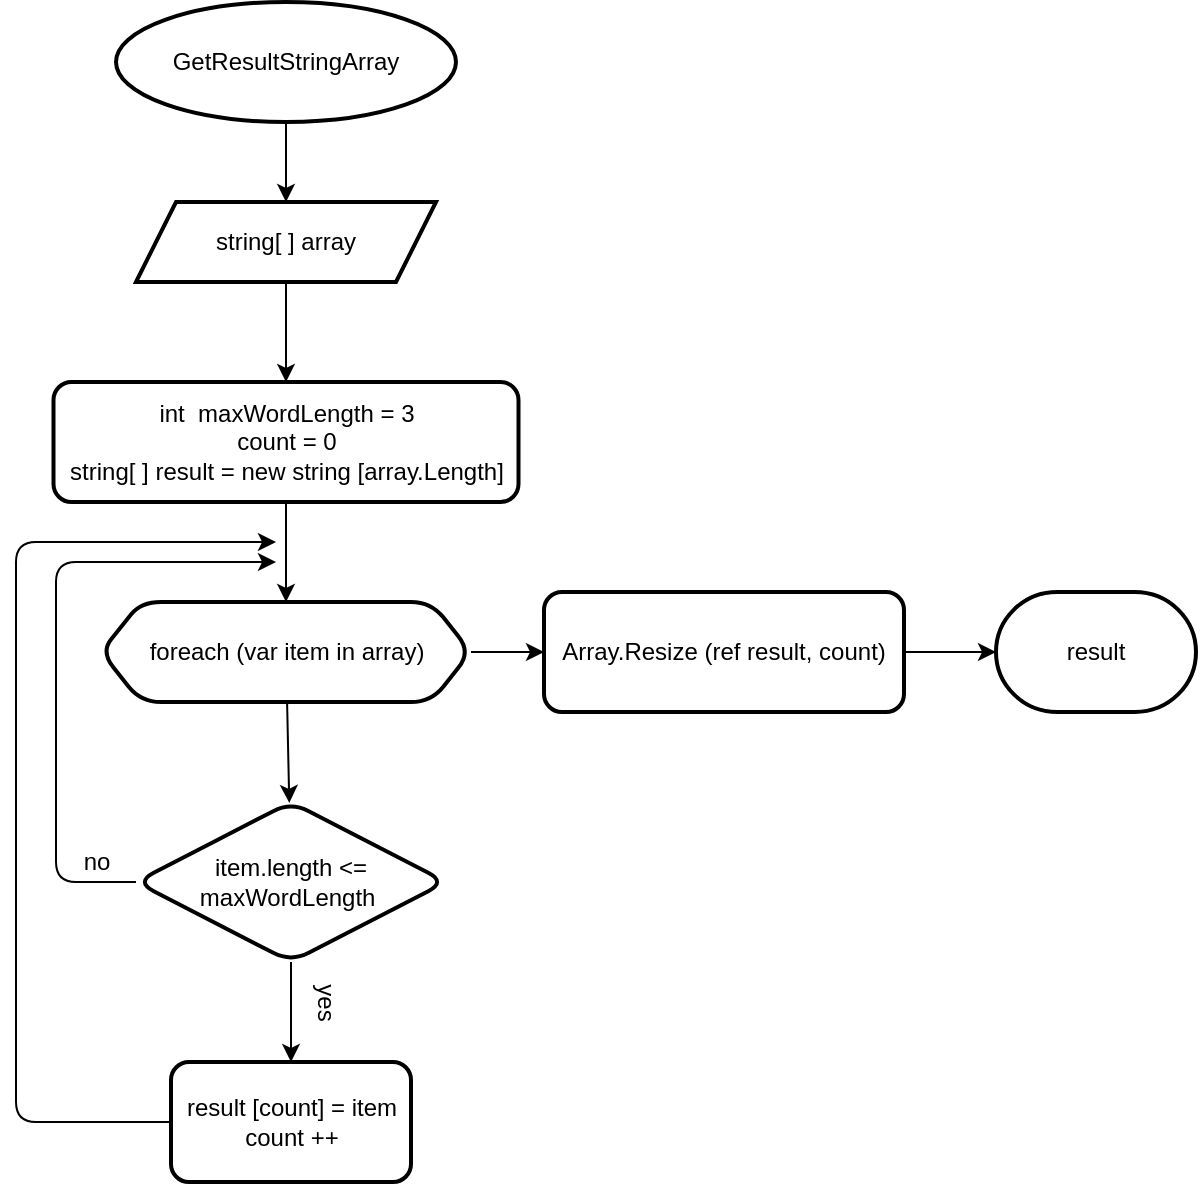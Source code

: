 <mxfile>
    <diagram id="X2R82220T8hFdXBkZjr7" name="Page-1">
        <mxGraphModel dx="683" dy="414" grid="1" gridSize="10" guides="1" tooltips="1" connect="1" arrows="1" fold="1" page="1" pageScale="1" pageWidth="827" pageHeight="1169" math="0" shadow="0">
            <root>
                <mxCell id="0"/>
                <mxCell id="1" parent="0"/>
                <mxCell id="6" value="" style="edgeStyle=none;html=1;" edge="1" parent="1" source="2" target="5">
                    <mxGeometry relative="1" as="geometry"/>
                </mxCell>
                <mxCell id="2" value="GetResultStringArray" style="strokeWidth=2;html=1;shape=mxgraph.flowchart.start_1;whiteSpace=wrap;" vertex="1" parent="1">
                    <mxGeometry x="110" y="20" width="170" height="60" as="geometry"/>
                </mxCell>
                <mxCell id="9" value="" style="edgeStyle=none;html=1;" edge="1" parent="1" source="5" target="8">
                    <mxGeometry relative="1" as="geometry"/>
                </mxCell>
                <mxCell id="5" value="string[ ] array" style="shape=parallelogram;perimeter=parallelogramPerimeter;whiteSpace=wrap;html=1;fixedSize=1;strokeWidth=2;" vertex="1" parent="1">
                    <mxGeometry x="120" y="120" width="150" height="40" as="geometry"/>
                </mxCell>
                <mxCell id="13" value="" style="edgeStyle=none;html=1;" edge="1" parent="1" source="8" target="12">
                    <mxGeometry relative="1" as="geometry"/>
                </mxCell>
                <mxCell id="8" value="int&amp;nbsp; maxWordLength = 3&lt;br&gt;count = 0&lt;br&gt;string[ ] result = new string [array.Length]" style="rounded=1;whiteSpace=wrap;html=1;strokeWidth=2;" vertex="1" parent="1">
                    <mxGeometry x="78.75" y="210" width="232.5" height="60" as="geometry"/>
                </mxCell>
                <mxCell id="15" value="" style="edgeStyle=none;html=1;" edge="1" parent="1" source="12" target="14">
                    <mxGeometry relative="1" as="geometry"/>
                </mxCell>
                <mxCell id="23" value="" style="edgeStyle=none;html=1;" edge="1" parent="1" source="12" target="22">
                    <mxGeometry relative="1" as="geometry"/>
                </mxCell>
                <mxCell id="12" value="foreach (var item in array)" style="shape=hexagon;perimeter=hexagonPerimeter2;whiteSpace=wrap;html=1;fixedSize=1;rounded=1;strokeWidth=2;" vertex="1" parent="1">
                    <mxGeometry x="102.5" y="320" width="185" height="50" as="geometry"/>
                </mxCell>
                <mxCell id="16" style="edgeStyle=none;html=1;" edge="1" parent="1" source="14">
                    <mxGeometry relative="1" as="geometry">
                        <mxPoint x="190" y="300" as="targetPoint"/>
                        <Array as="points">
                            <mxPoint x="80" y="460"/>
                            <mxPoint x="80" y="300"/>
                        </Array>
                    </mxGeometry>
                </mxCell>
                <mxCell id="19" value="" style="edgeStyle=none;html=1;" edge="1" parent="1" source="14" target="18">
                    <mxGeometry relative="1" as="geometry"/>
                </mxCell>
                <mxCell id="14" value="item.length &amp;lt;= maxWordLength&amp;nbsp;" style="rhombus;whiteSpace=wrap;html=1;rounded=1;strokeWidth=2;" vertex="1" parent="1">
                    <mxGeometry x="120" y="420" width="155" height="80" as="geometry"/>
                </mxCell>
                <mxCell id="17" value="no" style="text;html=1;align=center;verticalAlign=middle;resizable=0;points=[];autosize=1;strokeColor=none;fillColor=none;" vertex="1" parent="1">
                    <mxGeometry x="85" y="440" width="30" height="20" as="geometry"/>
                </mxCell>
                <mxCell id="21" style="edgeStyle=none;html=1;exitX=0;exitY=0.5;exitDx=0;exitDy=0;" edge="1" parent="1" source="18">
                    <mxGeometry relative="1" as="geometry">
                        <mxPoint x="190" y="290" as="targetPoint"/>
                        <Array as="points">
                            <mxPoint x="60" y="580"/>
                            <mxPoint x="60" y="290"/>
                        </Array>
                    </mxGeometry>
                </mxCell>
                <mxCell id="18" value="result [count] = item&lt;br&gt;count ++" style="whiteSpace=wrap;html=1;rounded=1;strokeWidth=2;" vertex="1" parent="1">
                    <mxGeometry x="137.5" y="550" width="120" height="60" as="geometry"/>
                </mxCell>
                <mxCell id="20" value="yes" style="text;html=1;align=center;verticalAlign=middle;resizable=0;points=[];autosize=1;strokeColor=none;fillColor=none;rotation=90;" vertex="1" parent="1">
                    <mxGeometry x="200" y="510" width="30" height="20" as="geometry"/>
                </mxCell>
                <mxCell id="25" value="" style="edgeStyle=none;html=1;" edge="1" parent="1" source="22" target="24">
                    <mxGeometry relative="1" as="geometry"/>
                </mxCell>
                <mxCell id="22" value="Array.Resize (ref result, count)" style="rounded=1;whiteSpace=wrap;html=1;strokeWidth=2;" vertex="1" parent="1">
                    <mxGeometry x="324" y="315" width="180" height="60" as="geometry"/>
                </mxCell>
                <mxCell id="24" value="result" style="strokeWidth=2;html=1;shape=mxgraph.flowchart.terminator;whiteSpace=wrap;" vertex="1" parent="1">
                    <mxGeometry x="550" y="315" width="100" height="60" as="geometry"/>
                </mxCell>
            </root>
        </mxGraphModel>
    </diagram>
</mxfile>